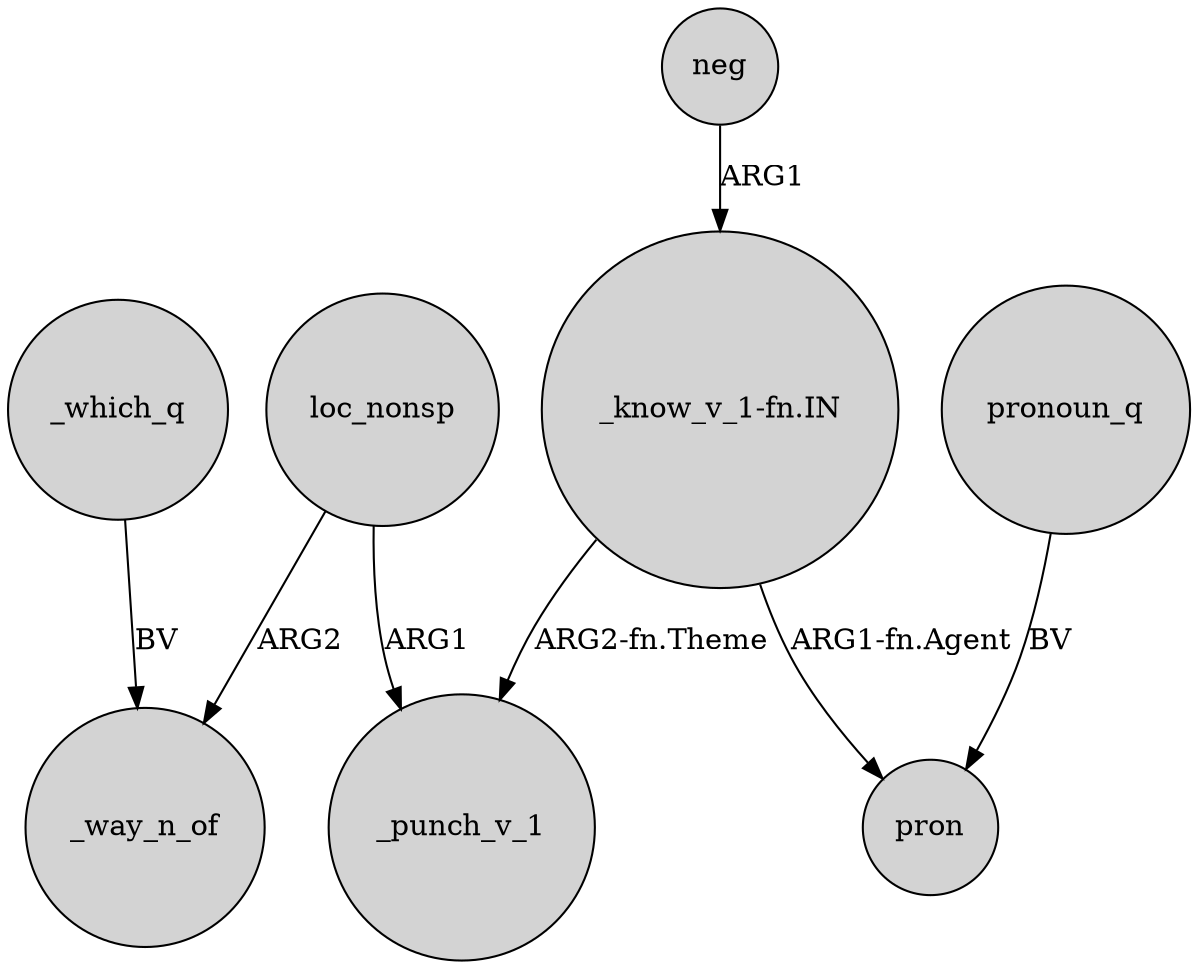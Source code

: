 digraph {
	node [shape=circle style=filled]
	loc_nonsp -> _way_n_of [label=ARG2]
	"_know_v_1-fn.IN" -> pron [label="ARG1-fn.Agent"]
	_which_q -> _way_n_of [label=BV]
	neg -> "_know_v_1-fn.IN" [label=ARG1]
	"_know_v_1-fn.IN" -> _punch_v_1 [label="ARG2-fn.Theme"]
	loc_nonsp -> _punch_v_1 [label=ARG1]
	pronoun_q -> pron [label=BV]
}

